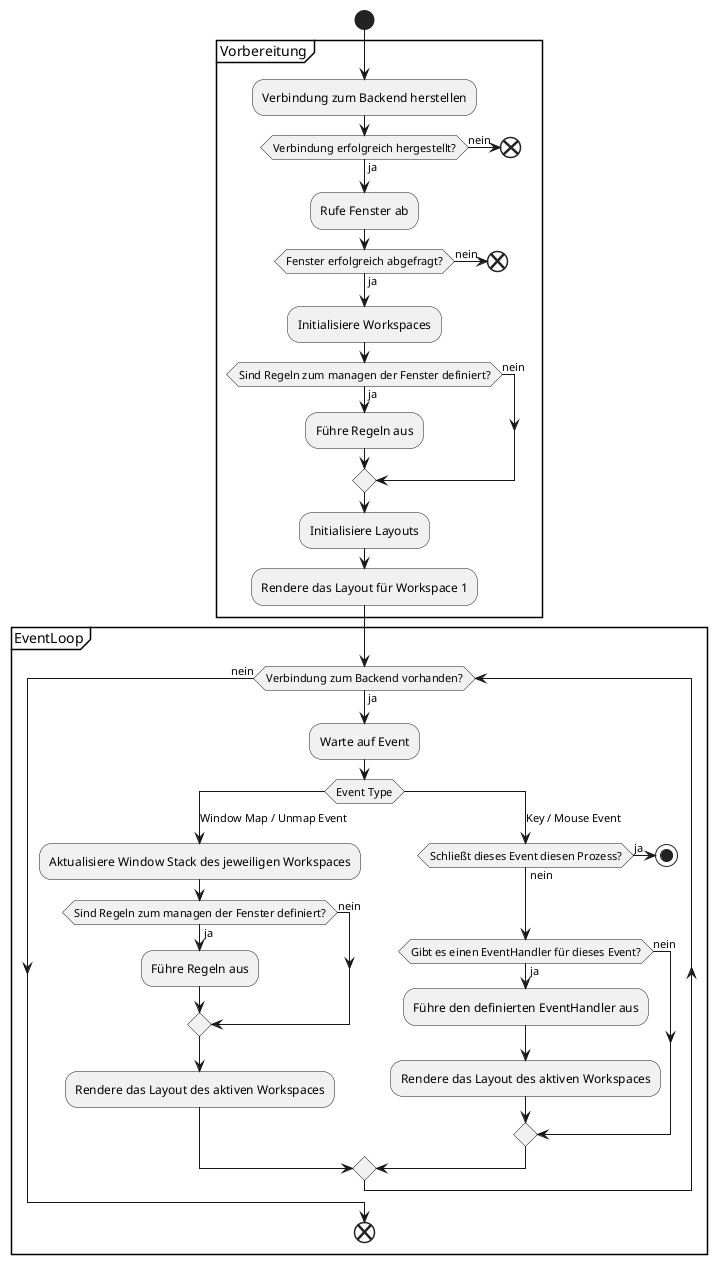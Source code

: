 @startuml
start

partition Vorbereitung {
	:Verbindung zum Backend herstellen;

	if (Verbindung erfolgreich hergestellt?) then (nein)
		end
	else (ja)
	endif

	:Rufe Fenster ab;

	if (Fenster erfolgreich abgefragt?) then (nein)
		end
	else (ja)
	endif

	:Initialisiere Workspaces;

	if (Sind Regeln zum managen der Fenster definiert?) then (ja)
		:Führe Regeln aus;
	else (nein)
	endif

	:Initialisiere Layouts;
	:Rendere das Layout für Workspace 1;
}

partition EventLoop {
	while (Verbindung zum Backend vorhanden?) is (ja)
		:Warte auf Event;

		switch (Event Type)
		case (Window Map / Unmap Event)
			:Aktualisiere Window Stack des jeweiligen Workspaces;

			if (Sind Regeln zum managen der Fenster definiert?) then (ja)
				:Führe Regeln aus;
			else (nein)
			endif

			:Rendere das Layout des aktiven Workspaces;
		case (Key / Mouse Event)
			if (Schließt dieses Event diesen Prozess?) then (ja)
				stop
			else (nein)
			endif

			if (Gibt es einen EventHandler für dieses Event?) then (ja)
				:Führe den definierten EventHandler aus;
				:Rendere das Layout des aktiven Workspaces;
			else (nein)
			endif
		endswitch
	endwhile (nein)

	end
}
@endumll
